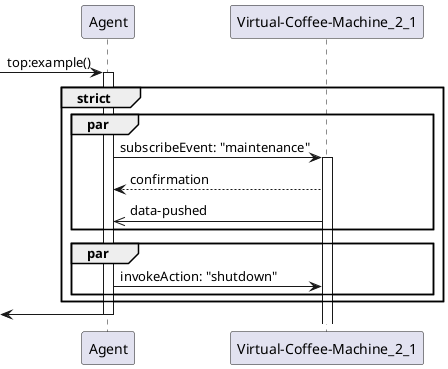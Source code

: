 @startuml topexample
[->"Agent": top:example()
activate "Agent"

group strict
    par
        "Agent" -> "Virtual-Coffee-Machine_2_1" : subscribeEvent: "maintenance"
        activate "Virtual-Coffee-Machine_2_1"
        "Virtual-Coffee-Machine_2_1" --> "Agent" : confirmation
        "Virtual-Coffee-Machine_2_1" ->> "Agent" : data-pushed
    end
    par
        "Agent" -> "Virtual-Coffee-Machine_2_1" : invokeAction: "shutdown"
    end
end

[<-"Agent"
deactivate "Agent"
@enduml
